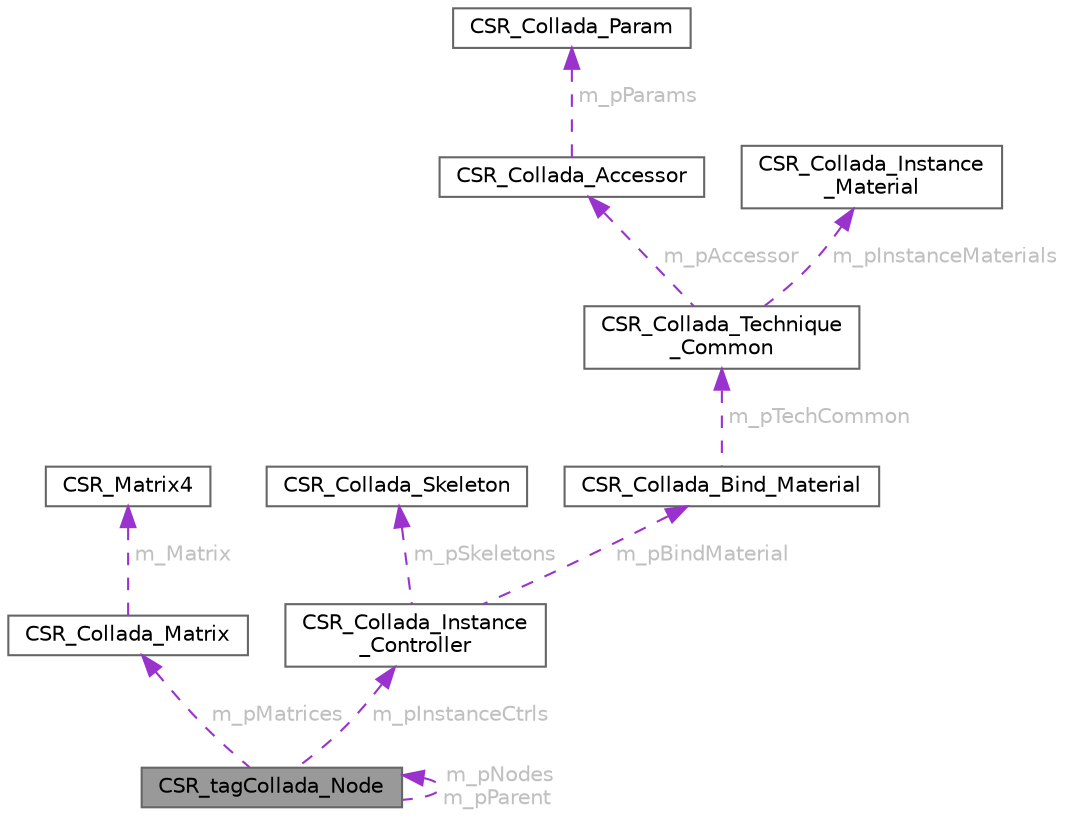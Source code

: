 digraph "CSR_tagCollada_Node"
{
 // LATEX_PDF_SIZE
  bgcolor="transparent";
  edge [fontname=Helvetica,fontsize=10,labelfontname=Helvetica,labelfontsize=10];
  node [fontname=Helvetica,fontsize=10,shape=box,height=0.2,width=0.4];
  Node1 [id="Node000001",label="CSR_tagCollada_Node",height=0.2,width=0.4,color="gray40", fillcolor="grey60", style="filled", fontcolor="black",tooltip=" "];
  Node2 -> Node1 [id="edge1_Node000001_Node000002",dir="back",color="darkorchid3",style="dashed",tooltip=" ",label=" m_pMatrices",fontcolor="grey" ];
  Node2 [id="Node000002",label="CSR_Collada_Matrix",height=0.2,width=0.4,color="gray40", fillcolor="white", style="filled",URL="$struct_c_s_r___collada___matrix.html",tooltip=" "];
  Node3 -> Node2 [id="edge2_Node000002_Node000003",dir="back",color="darkorchid3",style="dashed",tooltip=" ",label=" m_Matrix",fontcolor="grey" ];
  Node3 [id="Node000003",label="CSR_Matrix4",height=0.2,width=0.4,color="gray40", fillcolor="white", style="filled",URL="$struct_c_s_r___matrix4.html",tooltip=" "];
  Node4 -> Node1 [id="edge3_Node000001_Node000004",dir="back",color="darkorchid3",style="dashed",tooltip=" ",label=" m_pInstanceCtrls",fontcolor="grey" ];
  Node4 [id="Node000004",label="CSR_Collada_Instance\l_Controller",height=0.2,width=0.4,color="gray40", fillcolor="white", style="filled",URL="$struct_c_s_r___collada___instance___controller.html",tooltip=" "];
  Node5 -> Node4 [id="edge4_Node000004_Node000005",dir="back",color="darkorchid3",style="dashed",tooltip=" ",label=" m_pSkeletons",fontcolor="grey" ];
  Node5 [id="Node000005",label="CSR_Collada_Skeleton",height=0.2,width=0.4,color="gray40", fillcolor="white", style="filled",URL="$struct_c_s_r___collada___skeleton.html",tooltip=" "];
  Node6 -> Node4 [id="edge5_Node000004_Node000006",dir="back",color="darkorchid3",style="dashed",tooltip=" ",label=" m_pBindMaterial",fontcolor="grey" ];
  Node6 [id="Node000006",label="CSR_Collada_Bind_Material",height=0.2,width=0.4,color="gray40", fillcolor="white", style="filled",URL="$struct_c_s_r___collada___bind___material.html",tooltip=" "];
  Node7 -> Node6 [id="edge6_Node000006_Node000007",dir="back",color="darkorchid3",style="dashed",tooltip=" ",label=" m_pTechCommon",fontcolor="grey" ];
  Node7 [id="Node000007",label="CSR_Collada_Technique\l_Common",height=0.2,width=0.4,color="gray40", fillcolor="white", style="filled",URL="$struct_c_s_r___collada___technique___common.html",tooltip=" "];
  Node8 -> Node7 [id="edge7_Node000007_Node000008",dir="back",color="darkorchid3",style="dashed",tooltip=" ",label=" m_pAccessor",fontcolor="grey" ];
  Node8 [id="Node000008",label="CSR_Collada_Accessor",height=0.2,width=0.4,color="gray40", fillcolor="white", style="filled",URL="$struct_c_s_r___collada___accessor.html",tooltip=" "];
  Node9 -> Node8 [id="edge8_Node000008_Node000009",dir="back",color="darkorchid3",style="dashed",tooltip=" ",label=" m_pParams",fontcolor="grey" ];
  Node9 [id="Node000009",label="CSR_Collada_Param",height=0.2,width=0.4,color="gray40", fillcolor="white", style="filled",URL="$struct_c_s_r___collada___param.html",tooltip=" "];
  Node10 -> Node7 [id="edge9_Node000007_Node000010",dir="back",color="darkorchid3",style="dashed",tooltip=" ",label=" m_pInstanceMaterials",fontcolor="grey" ];
  Node10 [id="Node000010",label="CSR_Collada_Instance\l_Material",height=0.2,width=0.4,color="gray40", fillcolor="white", style="filled",URL="$struct_c_s_r___collada___instance___material.html",tooltip=" "];
  Node1 -> Node1 [id="edge10_Node000001_Node000001",dir="back",color="darkorchid3",style="dashed",tooltip=" ",label=" m_pNodes\nm_pParent",fontcolor="grey" ];
}
